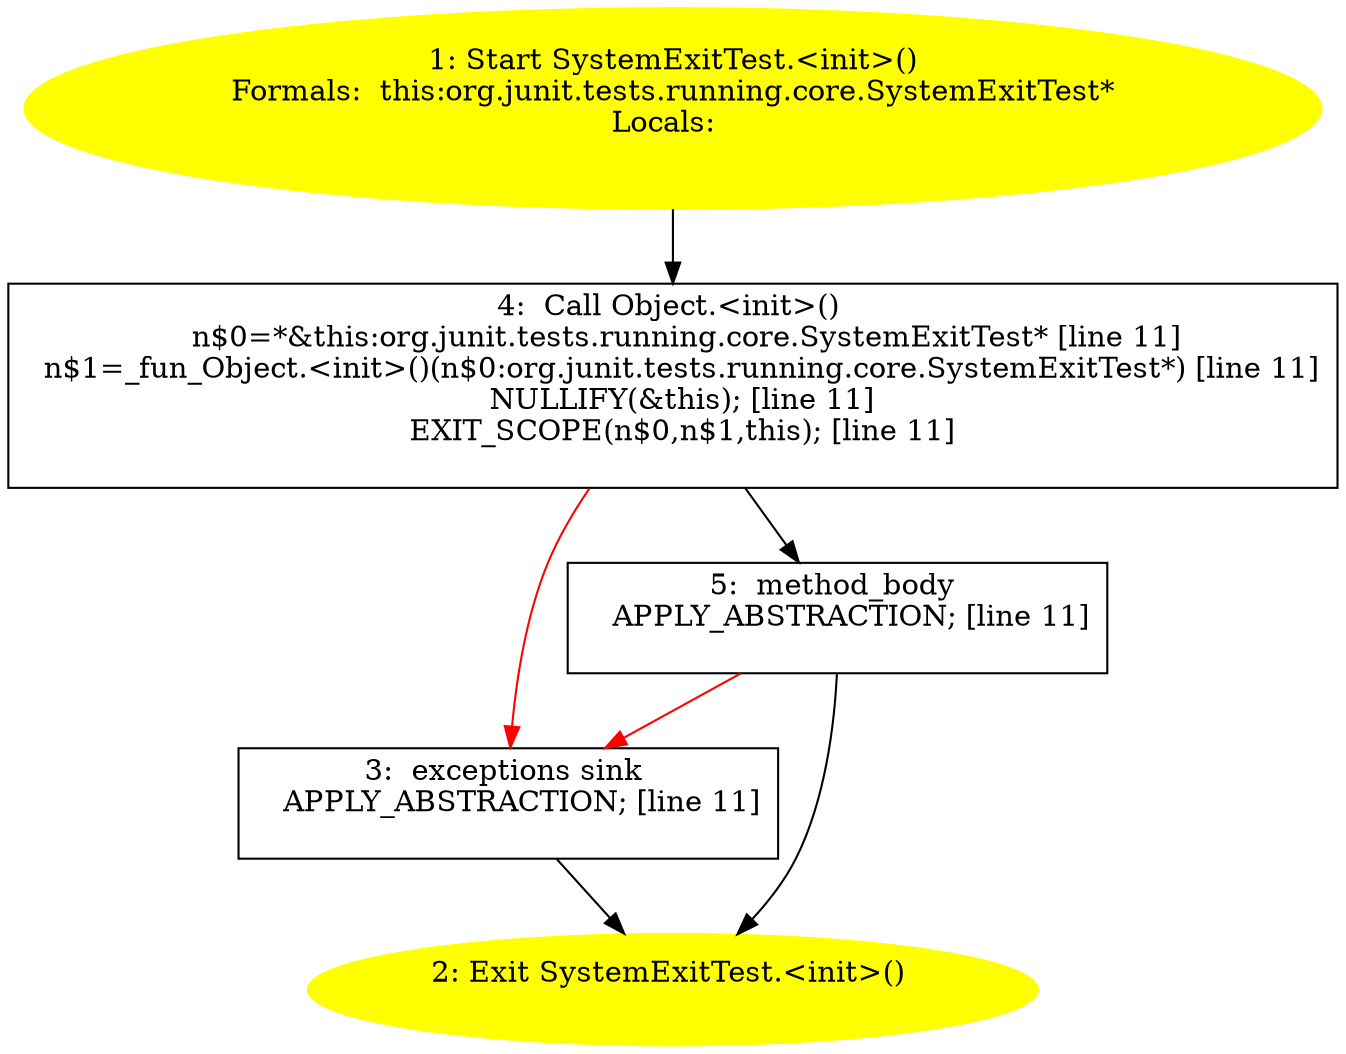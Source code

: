 /* @generated */
digraph cfg {
"org.junit.tests.running.core.SystemExitTest.<init>().844a115d07656193600449e9f4a43c34_1" [label="1: Start SystemExitTest.<init>()\nFormals:  this:org.junit.tests.running.core.SystemExitTest*\nLocals:  \n  " color=yellow style=filled]
	

	 "org.junit.tests.running.core.SystemExitTest.<init>().844a115d07656193600449e9f4a43c34_1" -> "org.junit.tests.running.core.SystemExitTest.<init>().844a115d07656193600449e9f4a43c34_4" ;
"org.junit.tests.running.core.SystemExitTest.<init>().844a115d07656193600449e9f4a43c34_2" [label="2: Exit SystemExitTest.<init>() \n  " color=yellow style=filled]
	

"org.junit.tests.running.core.SystemExitTest.<init>().844a115d07656193600449e9f4a43c34_3" [label="3:  exceptions sink \n   APPLY_ABSTRACTION; [line 11]\n " shape="box"]
	

	 "org.junit.tests.running.core.SystemExitTest.<init>().844a115d07656193600449e9f4a43c34_3" -> "org.junit.tests.running.core.SystemExitTest.<init>().844a115d07656193600449e9f4a43c34_2" ;
"org.junit.tests.running.core.SystemExitTest.<init>().844a115d07656193600449e9f4a43c34_4" [label="4:  Call Object.<init>() \n   n$0=*&this:org.junit.tests.running.core.SystemExitTest* [line 11]\n  n$1=_fun_Object.<init>()(n$0:org.junit.tests.running.core.SystemExitTest*) [line 11]\n  NULLIFY(&this); [line 11]\n  EXIT_SCOPE(n$0,n$1,this); [line 11]\n " shape="box"]
	

	 "org.junit.tests.running.core.SystemExitTest.<init>().844a115d07656193600449e9f4a43c34_4" -> "org.junit.tests.running.core.SystemExitTest.<init>().844a115d07656193600449e9f4a43c34_5" ;
	 "org.junit.tests.running.core.SystemExitTest.<init>().844a115d07656193600449e9f4a43c34_4" -> "org.junit.tests.running.core.SystemExitTest.<init>().844a115d07656193600449e9f4a43c34_3" [color="red" ];
"org.junit.tests.running.core.SystemExitTest.<init>().844a115d07656193600449e9f4a43c34_5" [label="5:  method_body \n   APPLY_ABSTRACTION; [line 11]\n " shape="box"]
	

	 "org.junit.tests.running.core.SystemExitTest.<init>().844a115d07656193600449e9f4a43c34_5" -> "org.junit.tests.running.core.SystemExitTest.<init>().844a115d07656193600449e9f4a43c34_2" ;
	 "org.junit.tests.running.core.SystemExitTest.<init>().844a115d07656193600449e9f4a43c34_5" -> "org.junit.tests.running.core.SystemExitTest.<init>().844a115d07656193600449e9f4a43c34_3" [color="red" ];
}
